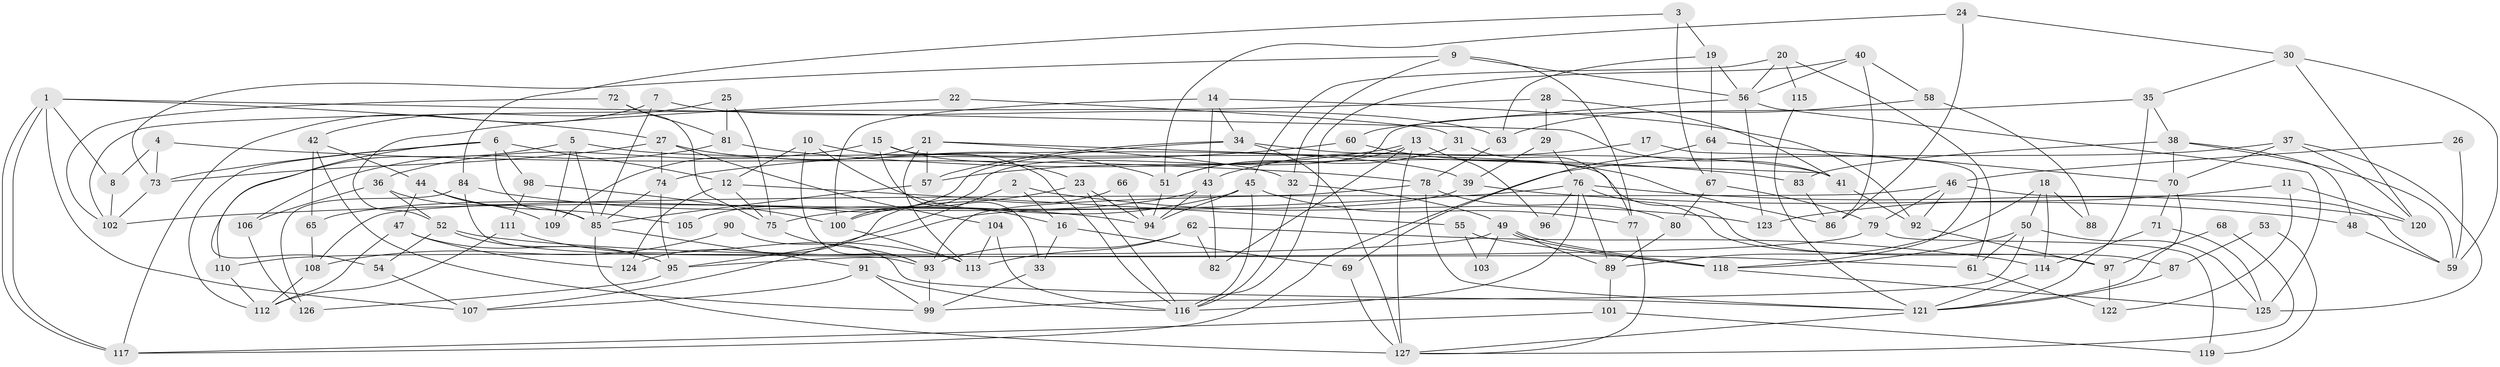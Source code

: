 // coarse degree distribution, {8: 0.01282051282051282, 5: 0.2948717948717949, 3: 0.10256410256410256, 6: 0.15384615384615385, 7: 0.1282051282051282, 2: 0.11538461538461539, 9: 0.02564102564102564, 4: 0.1282051282051282, 10: 0.02564102564102564, 11: 0.01282051282051282}
// Generated by graph-tools (version 1.1) at 2025/42/03/06/25 10:42:00]
// undirected, 127 vertices, 254 edges
graph export_dot {
graph [start="1"]
  node [color=gray90,style=filled];
  1;
  2;
  3;
  4;
  5;
  6;
  7;
  8;
  9;
  10;
  11;
  12;
  13;
  14;
  15;
  16;
  17;
  18;
  19;
  20;
  21;
  22;
  23;
  24;
  25;
  26;
  27;
  28;
  29;
  30;
  31;
  32;
  33;
  34;
  35;
  36;
  37;
  38;
  39;
  40;
  41;
  42;
  43;
  44;
  45;
  46;
  47;
  48;
  49;
  50;
  51;
  52;
  53;
  54;
  55;
  56;
  57;
  58;
  59;
  60;
  61;
  62;
  63;
  64;
  65;
  66;
  67;
  68;
  69;
  70;
  71;
  72;
  73;
  74;
  75;
  76;
  77;
  78;
  79;
  80;
  81;
  82;
  83;
  84;
  85;
  86;
  87;
  88;
  89;
  90;
  91;
  92;
  93;
  94;
  95;
  96;
  97;
  98;
  99;
  100;
  101;
  102;
  103;
  104;
  105;
  106;
  107;
  108;
  109;
  110;
  111;
  112;
  113;
  114;
  115;
  116;
  117;
  118;
  119;
  120;
  121;
  122;
  123;
  124;
  125;
  126;
  127;
  1 -- 8;
  1 -- 117;
  1 -- 117;
  1 -- 27;
  1 -- 41;
  1 -- 107;
  2 -- 107;
  2 -- 16;
  2 -- 123;
  3 -- 84;
  3 -- 67;
  3 -- 19;
  4 -- 73;
  4 -- 78;
  4 -- 8;
  5 -- 85;
  5 -- 110;
  5 -- 39;
  5 -- 109;
  6 -- 85;
  6 -- 54;
  6 -- 12;
  6 -- 73;
  6 -- 98;
  6 -- 112;
  7 -- 85;
  7 -- 117;
  7 -- 63;
  8 -- 102;
  9 -- 32;
  9 -- 73;
  9 -- 56;
  9 -- 77;
  10 -- 116;
  10 -- 12;
  10 -- 16;
  10 -- 93;
  11 -- 123;
  11 -- 120;
  11 -- 122;
  12 -- 75;
  12 -- 55;
  12 -- 124;
  13 -- 127;
  13 -- 82;
  13 -- 51;
  13 -- 57;
  13 -- 96;
  14 -- 34;
  14 -- 100;
  14 -- 43;
  14 -- 92;
  15 -- 23;
  15 -- 33;
  15 -- 36;
  15 -- 87;
  16 -- 69;
  16 -- 33;
  17 -- 118;
  17 -- 43;
  18 -- 50;
  18 -- 114;
  18 -- 88;
  18 -- 89;
  19 -- 56;
  19 -- 63;
  19 -- 64;
  20 -- 56;
  20 -- 45;
  20 -- 61;
  20 -- 115;
  21 -- 109;
  21 -- 41;
  21 -- 32;
  21 -- 57;
  21 -- 113;
  22 -- 31;
  22 -- 52;
  23 -- 94;
  23 -- 116;
  23 -- 100;
  24 -- 51;
  24 -- 30;
  24 -- 86;
  25 -- 81;
  25 -- 75;
  25 -- 42;
  26 -- 46;
  26 -- 59;
  27 -- 104;
  27 -- 51;
  27 -- 73;
  27 -- 74;
  28 -- 102;
  28 -- 41;
  28 -- 29;
  29 -- 76;
  29 -- 39;
  30 -- 35;
  30 -- 59;
  30 -- 120;
  31 -- 77;
  31 -- 51;
  32 -- 49;
  32 -- 116;
  33 -- 99;
  34 -- 127;
  34 -- 57;
  34 -- 41;
  34 -- 105;
  35 -- 121;
  35 -- 38;
  35 -- 100;
  36 -- 85;
  36 -- 52;
  36 -- 106;
  37 -- 120;
  37 -- 125;
  37 -- 70;
  37 -- 117;
  38 -- 70;
  38 -- 48;
  38 -- 59;
  38 -- 83;
  39 -- 48;
  39 -- 95;
  40 -- 56;
  40 -- 86;
  40 -- 58;
  40 -- 116;
  41 -- 92;
  42 -- 65;
  42 -- 44;
  42 -- 99;
  43 -- 94;
  43 -- 65;
  43 -- 82;
  44 -- 47;
  44 -- 105;
  44 -- 109;
  45 -- 116;
  45 -- 77;
  45 -- 75;
  45 -- 94;
  46 -- 92;
  46 -- 79;
  46 -- 59;
  46 -- 108;
  47 -- 112;
  47 -- 95;
  47 -- 124;
  48 -- 59;
  49 -- 89;
  49 -- 118;
  49 -- 118;
  49 -- 103;
  49 -- 110;
  50 -- 99;
  50 -- 61;
  50 -- 118;
  50 -- 125;
  51 -- 94;
  52 -- 95;
  52 -- 54;
  52 -- 61;
  53 -- 87;
  53 -- 119;
  54 -- 107;
  55 -- 118;
  55 -- 103;
  56 -- 125;
  56 -- 60;
  56 -- 123;
  57 -- 85;
  58 -- 63;
  58 -- 88;
  60 -- 74;
  60 -- 86;
  61 -- 122;
  62 -- 113;
  62 -- 93;
  62 -- 82;
  62 -- 114;
  63 -- 78;
  64 -- 70;
  64 -- 67;
  64 -- 69;
  65 -- 108;
  66 -- 124;
  66 -- 94;
  67 -- 80;
  67 -- 79;
  68 -- 127;
  68 -- 97;
  69 -- 127;
  70 -- 71;
  70 -- 121;
  71 -- 114;
  71 -- 125;
  72 -- 102;
  72 -- 75;
  72 -- 81;
  73 -- 102;
  74 -- 85;
  74 -- 95;
  75 -- 93;
  76 -- 97;
  76 -- 116;
  76 -- 89;
  76 -- 96;
  76 -- 102;
  76 -- 120;
  77 -- 127;
  78 -- 93;
  78 -- 80;
  78 -- 121;
  79 -- 95;
  79 -- 119;
  80 -- 89;
  81 -- 83;
  81 -- 106;
  83 -- 86;
  84 -- 94;
  84 -- 126;
  84 -- 93;
  85 -- 91;
  85 -- 127;
  87 -- 121;
  89 -- 101;
  90 -- 121;
  90 -- 108;
  91 -- 99;
  91 -- 116;
  91 -- 107;
  92 -- 97;
  93 -- 99;
  95 -- 126;
  97 -- 122;
  98 -- 100;
  98 -- 111;
  100 -- 113;
  101 -- 117;
  101 -- 119;
  104 -- 116;
  104 -- 113;
  106 -- 126;
  108 -- 112;
  110 -- 112;
  111 -- 113;
  111 -- 112;
  114 -- 121;
  115 -- 121;
  118 -- 125;
  121 -- 127;
}

